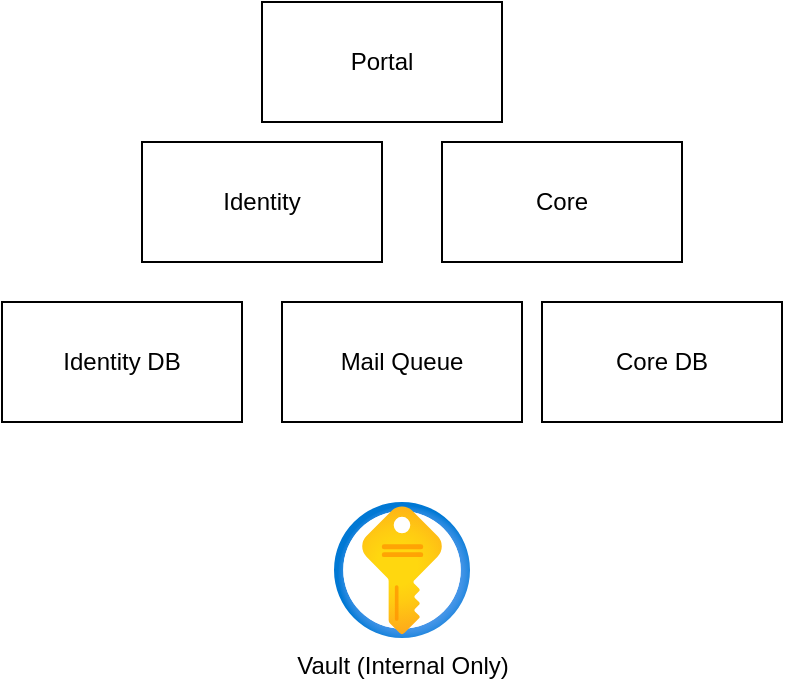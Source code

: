 <mxfile version="28.1.2">
  <diagram name="Page-1" id="3H3rpcj7HuBxhm9FrZ9k">
    <mxGraphModel dx="1649" dy="833" grid="1" gridSize="10" guides="1" tooltips="1" connect="1" arrows="1" fold="1" page="1" pageScale="1" pageWidth="850" pageHeight="1100" math="0" shadow="0">
      <root>
        <mxCell id="0" />
        <mxCell id="1" parent="0" />
        <mxCell id="3eZnwg9-M7YFZYZZmqyH-1" value="Portal" style="rounded=0;whiteSpace=wrap;html=1;" vertex="1" parent="1">
          <mxGeometry x="270" y="40" width="120" height="60" as="geometry" />
        </mxCell>
        <mxCell id="3eZnwg9-M7YFZYZZmqyH-2" value="Identity" style="rounded=0;whiteSpace=wrap;html=1;" vertex="1" parent="1">
          <mxGeometry x="210" y="110" width="120" height="60" as="geometry" />
        </mxCell>
        <mxCell id="3eZnwg9-M7YFZYZZmqyH-3" value="Core" style="rounded=0;whiteSpace=wrap;html=1;" vertex="1" parent="1">
          <mxGeometry x="360" y="110" width="120" height="60" as="geometry" />
        </mxCell>
        <mxCell id="3eZnwg9-M7YFZYZZmqyH-4" value="Mail Queue" style="rounded=0;whiteSpace=wrap;html=1;" vertex="1" parent="1">
          <mxGeometry x="280" y="190" width="120" height="60" as="geometry" />
        </mxCell>
        <mxCell id="3eZnwg9-M7YFZYZZmqyH-5" value="Identity DB" style="rounded=0;whiteSpace=wrap;html=1;" vertex="1" parent="1">
          <mxGeometry x="140" y="190" width="120" height="60" as="geometry" />
        </mxCell>
        <mxCell id="3eZnwg9-M7YFZYZZmqyH-7" value="Core DB" style="rounded=0;whiteSpace=wrap;html=1;" vertex="1" parent="1">
          <mxGeometry x="410" y="190" width="120" height="60" as="geometry" />
        </mxCell>
        <mxCell id="3eZnwg9-M7YFZYZZmqyH-8" value="Vault (Internal Only)" style="image;aspect=fixed;html=1;points=[];align=center;fontSize=12;image=img/lib/azure2/security/Key_Vaults.svg;" vertex="1" parent="1">
          <mxGeometry x="306" y="290" width="68" height="68" as="geometry" />
        </mxCell>
      </root>
    </mxGraphModel>
  </diagram>
</mxfile>
